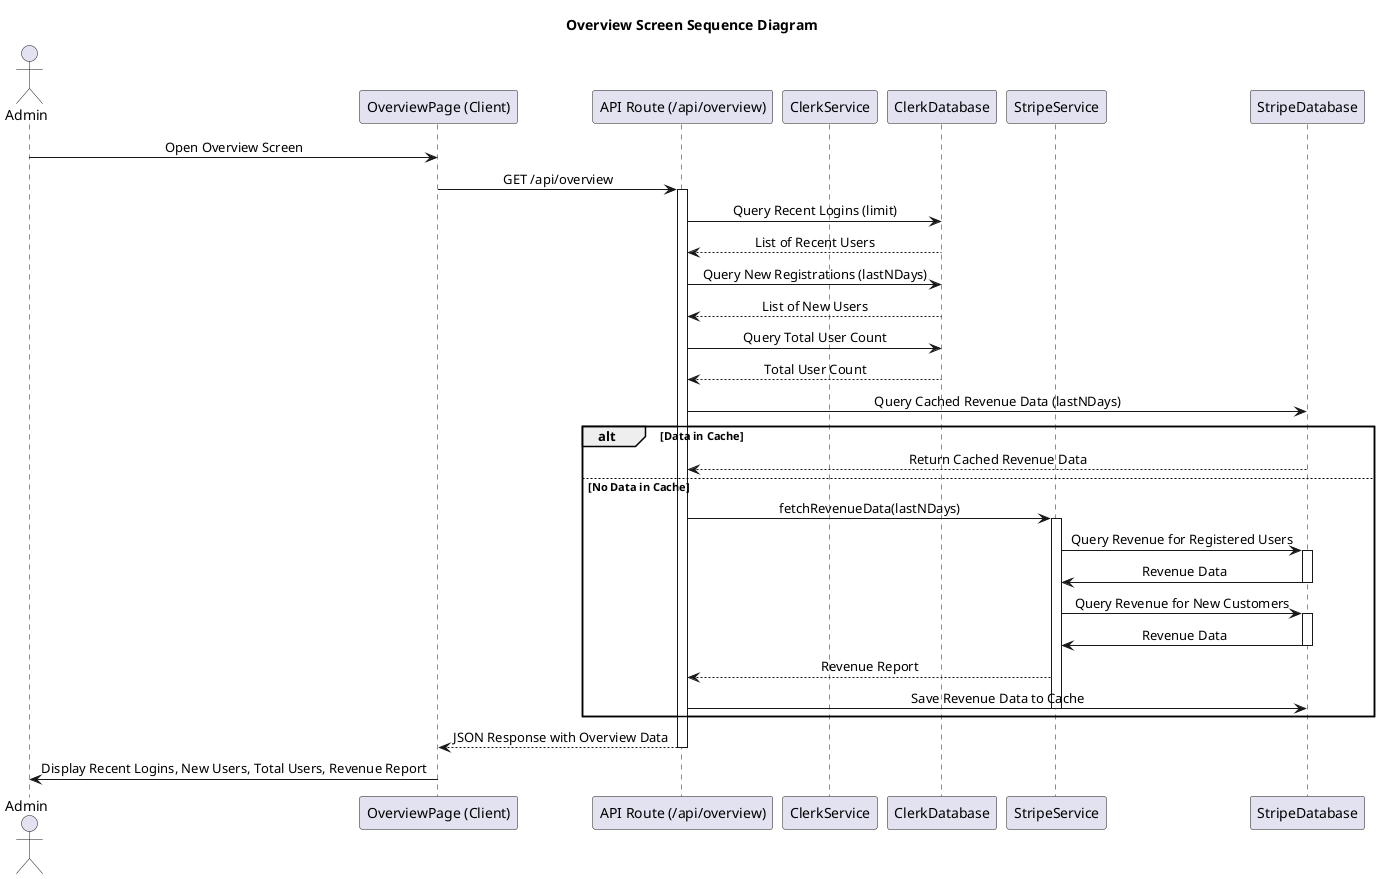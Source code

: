 @startuml OverviewScreenSequenceDiagram
skinparam SequenceMessageAlignment center
title Overview Screen Sequence Diagram 

actor Admin as A
participant "OverviewPage (Client)" as FE
participant "API Route (/api/overview)" as API
participant "ClerkService" as CS
participant "ClerkDatabase" as ClerkDB
participant "StripeService" as SS
participant "StripeDatabase" as StripeDB

A -> FE: Open Overview Screen
FE -> API: GET /api/overview
activate API

' Clerk Service Logic
API -> ClerkDB: Query Recent Logins (limit)
ClerkDB --> API: List of Recent Users

API -> ClerkDB: Query New Registrations (lastNDays)
ClerkDB --> API: List of New Users

API -> ClerkDB: Query Total User Count
ClerkDB --> API: Total User Count

' Stripe Service Logic
API -> StripeDB: Query Cached Revenue Data (lastNDays)
alt Data in Cache
    StripeDB --> API: Return Cached Revenue Data
else No Data in Cache
    API -> SS: fetchRevenueData(lastNDays)
    activate SS
    SS -> StripeDB: Query Revenue for Registered Users
    activate StripeDB
    StripeDB -> SS: Revenue Data
    deactivate StripeDB

    SS -> StripeDB: Query Revenue for New Customers
    activate StripeDB
    StripeDB -> SS: Revenue Data
    deactivate StripeDB
    SS --> API: Revenue Report
    API -> StripeDB: Save Revenue Data to Cache
    deactivate SS
end

API --> FE: JSON Response with Overview Data
deactivate API

FE -> A: Display Recent Logins, New Users, Total Users, Revenue Report
@enduml
